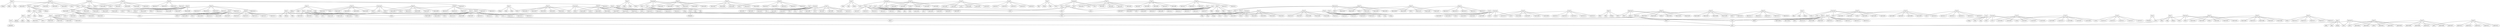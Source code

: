 graph topology {
Aclient01 [shape="ellipse"];
Adcop [shape="ellipse"];
Adns [shape="ellipse"];
Arlg [shape="ellipse"];
Artr1 [shape="ellipse"];
Artr2 [shape="ellipse"];
Artr3 [shape="ellipse"];
Artr4 [shape="ellipse"];
Artr5 [shape="ellipse"];
Aserver01 [shape="ellipse"];
Aserver02 [shape="ellipse"];
Aserver03 [shape="ellipse"];
Aserver04 [shape="ellipse"];
Aserver05 [shape="ellipse"];
Aserver06 [shape="ellipse"];
Aserver07 [shape="ellipse"];
Aserver08 [shape="ellipse"];
Aserver09 [shape="ellipse"];
Aserver10 [shape="ellipse"];
Aserver11 [shape="ellipse"];
Aserver12 [shape="ellipse"];
Aserver13 [shape="ellipse"];
Aserver14 [shape="ellipse"];
Aserver15 [shape="ellipse"];
Bdcop [shape="ellipse"];
Bdns [shape="ellipse"];
Brlg [shape="ellipse"];
Brtr1 [shape="ellipse"];
Brtr2 [shape="ellipse"];
Brtr3 [shape="ellipse"];
Brtr4 [shape="ellipse"];
Brtr5 [shape="ellipse"];
Bserver01 [shape="ellipse"];
Bserver02 [shape="ellipse"];
Bserver03 [shape="ellipse"];
Bserver04 [shape="ellipse"];
Bserver05 [shape="ellipse"];
Bserver06 [shape="ellipse"];
Bserver07 [shape="ellipse"];
Bserver08 [shape="ellipse"];
Bserver09 [shape="ellipse"];
Bserver10 [shape="ellipse"];
Bserver11 [shape="ellipse"];
Bserver12 [shape="ellipse"];
Bserver13 [shape="ellipse"];
Bserver14 [shape="ellipse"];
Bserver15 [shape="ellipse"];
Cdcop [shape="ellipse"];
Cdns [shape="ellipse"];
Crlg [shape="ellipse"];
Crtr1 [shape="ellipse"];
Crtr2 [shape="ellipse"];
Crtr3 [shape="ellipse"];
Crtr4 [shape="ellipse"];
Crtr5 [shape="ellipse"];
Cserver01 [shape="ellipse"];
Cserver02 [shape="ellipse"];
Cserver03 [shape="ellipse"];
Cserver04 [shape="ellipse"];
Cserver05 [shape="ellipse"];
Cserver06 [shape="ellipse"];
Cserver07 [shape="ellipse"];
Cserver08 [shape="ellipse"];
Cserver09 [shape="ellipse"];
Cserver10 [shape="ellipse"];
Cserver11 [shape="ellipse"];
Cserver12 [shape="ellipse"];
Cserver13 [shape="ellipse"];
Cserver14 [shape="ellipse"];
Cserver15 [shape="ellipse"];
Ddcop [shape="ellipse"];
Ddns [shape="ellipse"];
Drlg [shape="ellipse"];
Drtr1 [shape="ellipse"];
Drtr2 [shape="ellipse"];
Drtr3 [shape="ellipse"];
Drtr4 [shape="ellipse"];
Drtr5 [shape="ellipse"];
Dserver01 [shape="ellipse"];
Dserver02 [shape="ellipse"];
Dserver03 [shape="ellipse"];
Dserver04 [shape="ellipse"];
Dserver05 [shape="ellipse"];
Dserver06 [shape="ellipse"];
Dserver07 [shape="ellipse"];
Dserver08 [shape="ellipse"];
Dserver09 [shape="ellipse"];
Dserver10 [shape="ellipse"];
Dserver11 [shape="ellipse"];
Dserver12 [shape="ellipse"];
Dserver13 [shape="ellipse"];
Dserver14 [shape="ellipse"];
Dserver15 [shape="ellipse"];
Edcop [shape="ellipse"];
Edns [shape="ellipse"];
Erlg [shape="ellipse"];
Ertr1 [shape="ellipse"];
Ertr2 [shape="ellipse"];
Ertr3 [shape="ellipse"];
Ertr4 [shape="ellipse"];
Ertr5 [shape="ellipse"];
Eserver01 [shape="ellipse"];
Eserver02 [shape="ellipse"];
Eserver03 [shape="ellipse"];
Eserver04 [shape="ellipse"];
Eserver05 [shape="ellipse"];
Eserver06 [shape="ellipse"];
Eserver07 [shape="ellipse"];
Eserver08 [shape="ellipse"];
Eserver09 [shape="ellipse"];
Eserver10 [shape="ellipse"];
Eserver11 [shape="ellipse"];
Eserver12 [shape="ellipse"];
Eserver13 [shape="ellipse"];
Eserver14 [shape="ellipse"];
Eserver15 [shape="ellipse"];
Fclient01 [shape="ellipse"];
Fdcop [shape="ellipse"];
Fdns [shape="ellipse"];
Frlg [shape="ellipse"];
Frtr1 [shape="ellipse"];
Frtr2 [shape="ellipse"];
Frtr3 [shape="ellipse"];
Frtr4 [shape="ellipse"];
Frtr5 [shape="ellipse"];
Fserver01 [shape="ellipse"];
Fserver02 [shape="ellipse"];
Fserver03 [shape="ellipse"];
Fserver04 [shape="ellipse"];
Fserver05 [shape="ellipse"];
Fserver06 [shape="ellipse"];
Fserver07 [shape="ellipse"];
Fserver08 [shape="ellipse"];
Fserver09 [shape="ellipse"];
Fserver10 [shape="ellipse"];
Fserver11 [shape="ellipse"];
Fserver12 [shape="ellipse"];
Fserver13 [shape="ellipse"];
Fserver14 [shape="ellipse"];
Fserver15 [shape="ellipse"];
Gdcop [shape="ellipse"];
Gdns [shape="ellipse"];
Grlg [shape="ellipse"];
Grtr1 [shape="ellipse"];
Grtr2 [shape="ellipse"];
Grtr3 [shape="ellipse"];
Grtr4 [shape="ellipse"];
Grtr5 [shape="ellipse"];
Gserver01 [shape="ellipse"];
Gserver02 [shape="ellipse"];
Gserver03 [shape="ellipse"];
Gserver04 [shape="ellipse"];
Gserver05 [shape="ellipse"];
Gserver06 [shape="ellipse"];
Gserver07 [shape="ellipse"];
Gserver08 [shape="ellipse"];
Gserver09 [shape="ellipse"];
Gserver10 [shape="ellipse"];
Gserver11 [shape="ellipse"];
Gserver12 [shape="ellipse"];
Gserver13 [shape="ellipse"];
Gserver14 [shape="ellipse"];
Gserver15 [shape="ellipse"];
Hdcop [shape="ellipse"];
Hdns [shape="ellipse"];
Hrlg [shape="ellipse"];
Hrtr1 [shape="ellipse"];
Hrtr2 [shape="ellipse"];
Hrtr3 [shape="ellipse"];
Hrtr4 [shape="ellipse"];
Hrtr5 [shape="ellipse"];
Hserver01 [shape="ellipse"];
Hserver02 [shape="ellipse"];
Hserver03 [shape="ellipse"];
Hserver04 [shape="ellipse"];
Hserver05 [shape="ellipse"];
Hserver06 [shape="ellipse"];
Hserver07 [shape="ellipse"];
Hserver08 [shape="ellipse"];
Hserver09 [shape="ellipse"];
Hserver10 [shape="ellipse"];
Hserver11 [shape="ellipse"];
Hserver12 [shape="ellipse"];
Hserver13 [shape="ellipse"];
Hserver14 [shape="ellipse"];
Hserver15 [shape="ellipse"];
Idcop [shape="ellipse"];
Idns [shape="ellipse"];
Irlg [shape="ellipse"];
Irtr1 [shape="ellipse"];
Irtr2 [shape="ellipse"];
Irtr3 [shape="ellipse"];
Irtr4 [shape="ellipse"];
Irtr5 [shape="ellipse"];
Iserver01 [shape="ellipse"];
Iserver02 [shape="ellipse"];
Iserver03 [shape="ellipse"];
Iserver04 [shape="ellipse"];
Iserver05 [shape="ellipse"];
Iserver06 [shape="ellipse"];
Iserver07 [shape="ellipse"];
Iserver08 [shape="ellipse"];
Iserver09 [shape="ellipse"];
Iserver10 [shape="ellipse"];
Iserver11 [shape="ellipse"];
Iserver12 [shape="ellipse"];
Iserver13 [shape="ellipse"];
Iserver14 [shape="ellipse"];
Iserver15 [shape="ellipse"];
Jdcop [shape="ellipse"];
Jdns [shape="ellipse"];
Jrlg [shape="ellipse"];
Jrtr1 [shape="ellipse"];
Jrtr2 [shape="ellipse"];
Jrtr3 [shape="ellipse"];
Jrtr4 [shape="ellipse"];
Jrtr5 [shape="ellipse"];
Jserver01 [shape="ellipse"];
Jserver02 [shape="ellipse"];
Jserver03 [shape="ellipse"];
Jserver04 [shape="ellipse"];
Jserver05 [shape="ellipse"];
Jserver06 [shape="ellipse"];
Jserver07 [shape="ellipse"];
Jserver08 [shape="ellipse"];
Jserver09 [shape="ellipse"];
Jserver10 [shape="ellipse"];
Jserver11 [shape="ellipse"];
Jserver12 [shape="ellipse"];
Jserver13 [shape="ellipse"];
Jserver14 [shape="ellipse"];
Jserver15 [shape="ellipse"];
Kdcop [shape="ellipse"];
Kdns [shape="ellipse"];
Krlg [shape="ellipse"];
Krtr1 [shape="ellipse"];
Krtr2 [shape="ellipse"];
Krtr3 [shape="ellipse"];
Krtr4 [shape="ellipse"];
Krtr5 [shape="ellipse"];
Kserver01 [shape="ellipse"];
Kserver02 [shape="ellipse"];
Kserver03 [shape="ellipse"];
Kserver04 [shape="ellipse"];
Kserver05 [shape="ellipse"];
Kserver06 [shape="ellipse"];
Kserver07 [shape="ellipse"];
Kserver08 [shape="ellipse"];
Kserver09 [shape="ellipse"];
Kserver10 [shape="ellipse"];
Kserver11 [shape="ellipse"];
Kserver12 [shape="ellipse"];
Kserver13 [shape="ellipse"];
Kserver14 [shape="ellipse"];
Kserver15 [shape="ellipse"];
Ldcop [shape="ellipse"];
Ldns [shape="ellipse"];
Lrlg [shape="ellipse"];
Lrtr1 [shape="ellipse"];
Lrtr2 [shape="ellipse"];
Lrtr3 [shape="ellipse"];
Lrtr4 [shape="ellipse"];
Lrtr5 [shape="ellipse"];
Lserver01 [shape="ellipse"];
Lserver02 [shape="ellipse"];
Lserver03 [shape="ellipse"];
Lserver04 [shape="ellipse"];
Lserver05 [shape="ellipse"];
Lserver06 [shape="ellipse"];
Lserver07 [shape="ellipse"];
Lserver08 [shape="ellipse"];
Lserver09 [shape="ellipse"];
Lserver10 [shape="ellipse"];
Lserver11 [shape="ellipse"];
Lserver12 [shape="ellipse"];
Lserver13 [shape="ellipse"];
Lserver14 [shape="ellipse"];
Lserver15 [shape="ellipse"];
Mdcop [shape="ellipse"];
Mdns [shape="ellipse"];
Mrlg [shape="ellipse"];
Mrtr1 [shape="ellipse"];
Mrtr2 [shape="ellipse"];
Mrtr3 [shape="ellipse"];
Mrtr4 [shape="ellipse"];
Mrtr5 [shape="ellipse"];
Mserver01 [shape="ellipse"];
Mserver02 [shape="ellipse"];
Mserver03 [shape="ellipse"];
Mserver04 [shape="ellipse"];
Mserver05 [shape="ellipse"];
Mserver06 [shape="ellipse"];
Mserver07 [shape="ellipse"];
Mserver08 [shape="ellipse"];
Mserver09 [shape="ellipse"];
Mserver10 [shape="ellipse"];
Mserver11 [shape="ellipse"];
Mserver12 [shape="ellipse"];
Mserver13 [shape="ellipse"];
Mserver14 [shape="ellipse"];
Mserver15 [shape="ellipse"];
Ndcop [shape="ellipse"];
Ndns [shape="ellipse"];
Nrlg [shape="ellipse"];
Nrtr1 [shape="ellipse"];
Nrtr2 [shape="ellipse"];
Nrtr3 [shape="ellipse"];
Nrtr4 [shape="ellipse"];
Nrtr5 [shape="ellipse"];
Nserver01 [shape="ellipse"];
Nserver02 [shape="ellipse"];
Nserver03 [shape="ellipse"];
Nserver04 [shape="ellipse"];
Nserver05 [shape="ellipse"];
Nserver06 [shape="ellipse"];
Nserver07 [shape="ellipse"];
Nserver08 [shape="ellipse"];
Nserver09 [shape="ellipse"];
Nserver10 [shape="ellipse"];
Nserver11 [shape="ellipse"];
Nserver12 [shape="ellipse"];
Nserver13 [shape="ellipse"];
Nserver14 [shape="ellipse"];
Nserver15 [shape="ellipse"];
Odcop [shape="ellipse"];
Odns [shape="ellipse"];
Orlg [shape="ellipse"];
Ortr1 [shape="ellipse"];
Ortr2 [shape="ellipse"];
Ortr3 [shape="ellipse"];
Ortr4 [shape="ellipse"];
Ortr5 [shape="ellipse"];
Oserver01 [shape="ellipse"];
Oserver02 [shape="ellipse"];
Oserver03 [shape="ellipse"];
Oserver04 [shape="ellipse"];
Oserver05 [shape="ellipse"];
Oserver06 [shape="ellipse"];
Oserver07 [shape="ellipse"];
Oserver08 [shape="ellipse"];
Oserver09 [shape="ellipse"];
Oserver10 [shape="ellipse"];
Oserver11 [shape="ellipse"];
Oserver12 [shape="ellipse"];
Oserver13 [shape="ellipse"];
Oserver14 [shape="ellipse"];
Oserver15 [shape="ellipse"];
Pclient01 [shape="ellipse"];
Pdcop [shape="ellipse"];
Pdns [shape="ellipse"];
Prlg [shape="ellipse"];
Prtr1 [shape="ellipse"];
Prtr2 [shape="ellipse"];
Prtr3 [shape="ellipse"];
Prtr4 [shape="ellipse"];
Prtr5 [shape="ellipse"];
Pserver01 [shape="ellipse"];
Pserver02 [shape="ellipse"];
Pserver03 [shape="ellipse"];
Pserver04 [shape="ellipse"];
Pserver05 [shape="ellipse"];
Pserver06 [shape="ellipse"];
Pserver07 [shape="ellipse"];
Pserver08 [shape="ellipse"];
Pserver09 [shape="ellipse"];
Pserver10 [shape="ellipse"];
Pserver11 [shape="ellipse"];
Pserver12 [shape="ellipse"];
Pserver13 [shape="ellipse"];
Pserver14 [shape="ellipse"];
Pserver15 [shape="ellipse"];
Qdcop [shape="ellipse"];
Qdns [shape="ellipse"];
Qrlg [shape="ellipse"];
Qrtr1 [shape="ellipse"];
Qrtr2 [shape="ellipse"];
Qrtr3 [shape="ellipse"];
Qrtr4 [shape="ellipse"];
Qrtr5 [shape="ellipse"];
Qserver01 [shape="ellipse"];
Qserver02 [shape="ellipse"];
Qserver03 [shape="ellipse"];
Qserver04 [shape="ellipse"];
Qserver05 [shape="ellipse"];
Qserver06 [shape="ellipse"];
Qserver07 [shape="ellipse"];
Qserver08 [shape="ellipse"];
Qserver09 [shape="ellipse"];
Qserver10 [shape="ellipse"];
Qserver11 [shape="ellipse"];
Qserver12 [shape="ellipse"];
Qserver13 [shape="ellipse"];
Qserver14 [shape="ellipse"];
Qserver15 [shape="ellipse"];
Rdcop [shape="ellipse"];
Rdns [shape="ellipse"];
Rrlg [shape="ellipse"];
Rrtr1 [shape="ellipse"];
Rrtr2 [shape="ellipse"];
Rrtr3 [shape="ellipse"];
Rrtr4 [shape="ellipse"];
Rrtr5 [shape="ellipse"];
Rserver01 [shape="ellipse"];
Rserver02 [shape="ellipse"];
Rserver03 [shape="ellipse"];
Rserver04 [shape="ellipse"];
Rserver05 [shape="ellipse"];
Rserver06 [shape="ellipse"];
Rserver07 [shape="ellipse"];
Rserver08 [shape="ellipse"];
Rserver09 [shape="ellipse"];
Rserver10 [shape="ellipse"];
Rserver11 [shape="ellipse"];
Rserver12 [shape="ellipse"];
Rserver13 [shape="ellipse"];
Rserver14 [shape="ellipse"];
Rserver15 [shape="ellipse"];
Sdcop [shape="ellipse"];
Sdns [shape="ellipse"];
Srlg [shape="ellipse"];
Srtr1 [shape="ellipse"];
Srtr2 [shape="ellipse"];
Srtr3 [shape="ellipse"];
Srtr4 [shape="ellipse"];
Srtr5 [shape="ellipse"];
Sserver01 [shape="ellipse"];
Sserver02 [shape="ellipse"];
Sserver03 [shape="ellipse"];
Sserver04 [shape="ellipse"];
Sserver05 [shape="ellipse"];
Sserver06 [shape="ellipse"];
Sserver07 [shape="ellipse"];
Sserver08 [shape="ellipse"];
Sserver09 [shape="ellipse"];
Sserver10 [shape="ellipse"];
Sserver11 [shape="ellipse"];
Sserver12 [shape="ellipse"];
Sserver13 [shape="ellipse"];
Sserver14 [shape="ellipse"];
Sserver15 [shape="ellipse"];
Tdcop [shape="ellipse"];
Tdns [shape="ellipse"];
Trlg [shape="ellipse"];
Trtr1 [shape="ellipse"];
Trtr2 [shape="ellipse"];
Trtr3 [shape="ellipse"];
Trtr4 [shape="ellipse"];
Trtr5 [shape="ellipse"];
Tserver01 [shape="ellipse"];
Tserver02 [shape="ellipse"];
Tserver03 [shape="ellipse"];
Tserver04 [shape="ellipse"];
Tserver05 [shape="ellipse"];
Tserver06 [shape="ellipse"];
Tserver07 [shape="ellipse"];
Tserver08 [shape="ellipse"];
Tserver09 [shape="ellipse"];
Tserver10 [shape="ellipse"];
Tserver11 [shape="ellipse"];
Tserver12 [shape="ellipse"];
Tserver13 [shape="ellipse"];
Tserver14 [shape="ellipse"];
Tserver15 [shape="ellipse"];
"Brtr1" -- "Artr1";
"Crtr1" -- "Artr1";
"Grtr1" -- "Crtr1";
"Hrtr1" -- "Crtr1";
"Irtr1" -- "Frtr1";
"Jrtr1" -- "Frtr1";
"Lrtr1" -- "Jrtr1";
"Mrtr1" -- "Grtr1";
"Nrtr1" -- "Ertr1";
"Nrtr1" -- "Irtr1";
"Ortr1" -- "Mrtr1";
"Prtr1" -- "Artr1";
"Qrtr1" -- "Grtr1";
"Qrtr1" -- "Krtr1";
"Rrtr1" -- "Drtr1";
"Rrtr1" -- "Frtr1";
"Rrtr1" -- "Grtr1";
"Srtr1" -- "Crtr1";
"Trtr1" -- "Jrtr1";
Acsw [shape="box"];
"Acsw" -- "Aclient01";
"Acsw" -- "Artr1";
Asw1 [shape="box"];
"Asw1" -- "Adcop";
"Asw1" -- "Adns";
"Asw1" -- "Arlg";
"Asw1" -- "Artr2";
Asw2 [shape="box"];
"Asw2" -- "Artr3";
"Asw2" -- "Aserver01";
"Asw2" -- "Aserver02";
"Asw2" -- "Aserver03";
"Asw2" -- "Aserver04";
"Asw2" -- "Aserver05";
Asw3 [shape="box"];
"Asw3" -- "Artr4";
"Asw3" -- "Aserver06";
"Asw3" -- "Aserver07";
"Asw3" -- "Aserver08";
"Asw3" -- "Aserver09";
"Asw3" -- "Aserver10";
Asw4 [shape="box"];
"Asw4" -- "Artr5";
"Asw4" -- "Aserver11";
"Asw4" -- "Aserver12";
"Asw4" -- "Aserver13";
"Asw4" -- "Aserver14";
"Asw4" -- "Aserver15";
Aswcore [shape="box"];
"Aswcore" -- "Artr1";
"Aswcore" -- "Artr2";
"Aswcore" -- "Artr3";
"Aswcore" -- "Artr4";
"Aswcore" -- "Artr5";
Bsw1 [shape="box"];
"Bsw1" -- "Bdcop";
"Bsw1" -- "Bdns";
"Bsw1" -- "Brlg";
"Bsw1" -- "Brtr2";
Bsw2 [shape="box"];
"Bsw2" -- "Brtr3";
"Bsw2" -- "Bserver01";
"Bsw2" -- "Bserver02";
"Bsw2" -- "Bserver03";
"Bsw2" -- "Bserver04";
"Bsw2" -- "Bserver05";
Bsw3 [shape="box"];
"Bsw3" -- "Brtr4";
"Bsw3" -- "Bserver06";
"Bsw3" -- "Bserver07";
"Bsw3" -- "Bserver08";
"Bsw3" -- "Bserver09";
"Bsw3" -- "Bserver10";
Bsw4 [shape="box"];
"Bsw4" -- "Brtr5";
"Bsw4" -- "Bserver11";
"Bsw4" -- "Bserver12";
"Bsw4" -- "Bserver13";
"Bsw4" -- "Bserver14";
"Bsw4" -- "Bserver15";
Bswcore [shape="box"];
"Bswcore" -- "Brtr1";
"Bswcore" -- "Brtr2";
"Bswcore" -- "Brtr3";
"Bswcore" -- "Brtr4";
"Bswcore" -- "Brtr5";
Csw1 [shape="box"];
"Csw1" -- "Cdcop";
"Csw1" -- "Cdns";
"Csw1" -- "Crlg";
"Csw1" -- "Crtr2";
Csw2 [shape="box"];
"Csw2" -- "Crtr3";
"Csw2" -- "Cserver01";
"Csw2" -- "Cserver02";
"Csw2" -- "Cserver03";
"Csw2" -- "Cserver04";
"Csw2" -- "Cserver05";
Csw3 [shape="box"];
"Csw3" -- "Crtr4";
"Csw3" -- "Cserver06";
"Csw3" -- "Cserver07";
"Csw3" -- "Cserver08";
"Csw3" -- "Cserver09";
"Csw3" -- "Cserver10";
Csw4 [shape="box"];
"Csw4" -- "Crtr5";
"Csw4" -- "Cserver11";
"Csw4" -- "Cserver12";
"Csw4" -- "Cserver13";
"Csw4" -- "Cserver14";
"Csw4" -- "Cserver15";
Cswcore [shape="box"];
"Cswcore" -- "Crtr1";
"Cswcore" -- "Crtr2";
"Cswcore" -- "Crtr3";
"Cswcore" -- "Crtr4";
"Cswcore" -- "Crtr5";
Dsw1 [shape="box"];
"Dsw1" -- "Ddcop";
"Dsw1" -- "Ddns";
"Dsw1" -- "Drlg";
"Dsw1" -- "Drtr2";
Dsw2 [shape="box"];
"Dsw2" -- "Drtr3";
"Dsw2" -- "Dserver01";
"Dsw2" -- "Dserver02";
"Dsw2" -- "Dserver03";
"Dsw2" -- "Dserver04";
"Dsw2" -- "Dserver05";
Dsw3 [shape="box"];
"Dsw3" -- "Drtr4";
"Dsw3" -- "Dserver06";
"Dsw3" -- "Dserver07";
"Dsw3" -- "Dserver08";
"Dsw3" -- "Dserver09";
"Dsw3" -- "Dserver10";
Dsw4 [shape="box"];
"Dsw4" -- "Drtr5";
"Dsw4" -- "Dserver11";
"Dsw4" -- "Dserver12";
"Dsw4" -- "Dserver13";
"Dsw4" -- "Dserver14";
"Dsw4" -- "Dserver15";
Dswcore [shape="box"];
"Dswcore" -- "Drtr1";
"Dswcore" -- "Drtr2";
"Dswcore" -- "Drtr3";
"Dswcore" -- "Drtr4";
"Dswcore" -- "Drtr5";
Esw1 [shape="box"];
"Esw1" -- "Edcop";
"Esw1" -- "Edns";
"Esw1" -- "Erlg";
"Esw1" -- "Ertr2";
Esw2 [shape="box"];
"Esw2" -- "Ertr3";
"Esw2" -- "Eserver01";
"Esw2" -- "Eserver02";
"Esw2" -- "Eserver03";
"Esw2" -- "Eserver04";
"Esw2" -- "Eserver05";
Esw3 [shape="box"];
"Esw3" -- "Ertr4";
"Esw3" -- "Eserver06";
"Esw3" -- "Eserver07";
"Esw3" -- "Eserver08";
"Esw3" -- "Eserver09";
"Esw3" -- "Eserver10";
Esw4 [shape="box"];
"Esw4" -- "Ertr5";
"Esw4" -- "Eserver11";
"Esw4" -- "Eserver12";
"Esw4" -- "Eserver13";
"Esw4" -- "Eserver14";
"Esw4" -- "Eserver15";
Eswcore [shape="box"];
"Eswcore" -- "Ertr1";
"Eswcore" -- "Ertr2";
"Eswcore" -- "Ertr3";
"Eswcore" -- "Ertr4";
"Eswcore" -- "Ertr5";
Fcsw [shape="box"];
"Fcsw" -- "Fclient01";
"Fcsw" -- "Frtr1";
Fsw1 [shape="box"];
"Fsw1" -- "Fdcop";
"Fsw1" -- "Fdns";
"Fsw1" -- "Frlg";
"Fsw1" -- "Frtr2";
Fsw2 [shape="box"];
"Fsw2" -- "Frtr3";
"Fsw2" -- "Fserver01";
"Fsw2" -- "Fserver02";
"Fsw2" -- "Fserver03";
"Fsw2" -- "Fserver04";
"Fsw2" -- "Fserver05";
Fsw3 [shape="box"];
"Fsw3" -- "Frtr4";
"Fsw3" -- "Fserver06";
"Fsw3" -- "Fserver07";
"Fsw3" -- "Fserver08";
"Fsw3" -- "Fserver09";
"Fsw3" -- "Fserver10";
Fsw4 [shape="box"];
"Fsw4" -- "Frtr5";
"Fsw4" -- "Fserver11";
"Fsw4" -- "Fserver12";
"Fsw4" -- "Fserver13";
"Fsw4" -- "Fserver14";
"Fsw4" -- "Fserver15";
Fswcore [shape="box"];
"Fswcore" -- "Frtr1";
"Fswcore" -- "Frtr2";
"Fswcore" -- "Frtr3";
"Fswcore" -- "Frtr4";
"Fswcore" -- "Frtr5";
Gsw1 [shape="box"];
"Gsw1" -- "Gdcop";
"Gsw1" -- "Gdns";
"Gsw1" -- "Grlg";
"Gsw1" -- "Grtr2";
Gsw2 [shape="box"];
"Gsw2" -- "Grtr3";
"Gsw2" -- "Gserver01";
"Gsw2" -- "Gserver02";
"Gsw2" -- "Gserver03";
"Gsw2" -- "Gserver04";
"Gsw2" -- "Gserver05";
Gsw3 [shape="box"];
"Gsw3" -- "Grtr4";
"Gsw3" -- "Gserver06";
"Gsw3" -- "Gserver07";
"Gsw3" -- "Gserver08";
"Gsw3" -- "Gserver09";
"Gsw3" -- "Gserver10";
Gsw4 [shape="box"];
"Gsw4" -- "Grtr5";
"Gsw4" -- "Gserver11";
"Gsw4" -- "Gserver12";
"Gsw4" -- "Gserver13";
"Gsw4" -- "Gserver14";
"Gsw4" -- "Gserver15";
Gswcore [shape="box"];
"Gswcore" -- "Grtr1";
"Gswcore" -- "Grtr2";
"Gswcore" -- "Grtr3";
"Gswcore" -- "Grtr4";
"Gswcore" -- "Grtr5";
Hsw1 [shape="box"];
"Hsw1" -- "Hdcop";
"Hsw1" -- "Hdns";
"Hsw1" -- "Hrlg";
"Hsw1" -- "Hrtr2";
Hsw2 [shape="box"];
"Hsw2" -- "Hrtr3";
"Hsw2" -- "Hserver01";
"Hsw2" -- "Hserver02";
"Hsw2" -- "Hserver03";
"Hsw2" -- "Hserver04";
"Hsw2" -- "Hserver05";
Hsw3 [shape="box"];
"Hsw3" -- "Hrtr4";
"Hsw3" -- "Hserver06";
"Hsw3" -- "Hserver07";
"Hsw3" -- "Hserver08";
"Hsw3" -- "Hserver09";
"Hsw3" -- "Hserver10";
Hsw4 [shape="box"];
"Hsw4" -- "Hrtr5";
"Hsw4" -- "Hserver11";
"Hsw4" -- "Hserver12";
"Hsw4" -- "Hserver13";
"Hsw4" -- "Hserver14";
"Hsw4" -- "Hserver15";
Hswcore [shape="box"];
"Hswcore" -- "Hrtr1";
"Hswcore" -- "Hrtr2";
"Hswcore" -- "Hrtr3";
"Hswcore" -- "Hrtr4";
"Hswcore" -- "Hrtr5";
Isw1 [shape="box"];
"Isw1" -- "Idcop";
"Isw1" -- "Idns";
"Isw1" -- "Irlg";
"Isw1" -- "Irtr2";
Isw2 [shape="box"];
"Isw2" -- "Irtr3";
"Isw2" -- "Iserver01";
"Isw2" -- "Iserver02";
"Isw2" -- "Iserver03";
"Isw2" -- "Iserver04";
"Isw2" -- "Iserver05";
Isw3 [shape="box"];
"Isw3" -- "Irtr4";
"Isw3" -- "Iserver06";
"Isw3" -- "Iserver07";
"Isw3" -- "Iserver08";
"Isw3" -- "Iserver09";
"Isw3" -- "Iserver10";
Isw4 [shape="box"];
"Isw4" -- "Irtr5";
"Isw4" -- "Iserver11";
"Isw4" -- "Iserver12";
"Isw4" -- "Iserver13";
"Isw4" -- "Iserver14";
"Isw4" -- "Iserver15";
Iswcore [shape="box"];
"Iswcore" -- "Irtr1";
"Iswcore" -- "Irtr2";
"Iswcore" -- "Irtr3";
"Iswcore" -- "Irtr4";
"Iswcore" -- "Irtr5";
Jsw1 [shape="box"];
"Jsw1" -- "Jdcop";
"Jsw1" -- "Jdns";
"Jsw1" -- "Jrlg";
"Jsw1" -- "Jrtr2";
Jsw2 [shape="box"];
"Jsw2" -- "Jrtr3";
"Jsw2" -- "Jserver01";
"Jsw2" -- "Jserver02";
"Jsw2" -- "Jserver03";
"Jsw2" -- "Jserver04";
"Jsw2" -- "Jserver05";
Jsw3 [shape="box"];
"Jsw3" -- "Jrtr4";
"Jsw3" -- "Jserver06";
"Jsw3" -- "Jserver07";
"Jsw3" -- "Jserver08";
"Jsw3" -- "Jserver09";
"Jsw3" -- "Jserver10";
Jsw4 [shape="box"];
"Jsw4" -- "Jrtr5";
"Jsw4" -- "Jserver11";
"Jsw4" -- "Jserver12";
"Jsw4" -- "Jserver13";
"Jsw4" -- "Jserver14";
"Jsw4" -- "Jserver15";
Jswcore [shape="box"];
"Jswcore" -- "Jrtr1";
"Jswcore" -- "Jrtr2";
"Jswcore" -- "Jrtr3";
"Jswcore" -- "Jrtr4";
"Jswcore" -- "Jrtr5";
Ksw1 [shape="box"];
"Ksw1" -- "Kdcop";
"Ksw1" -- "Kdns";
"Ksw1" -- "Krlg";
"Ksw1" -- "Krtr2";
Ksw2 [shape="box"];
"Ksw2" -- "Krtr3";
"Ksw2" -- "Kserver01";
"Ksw2" -- "Kserver02";
"Ksw2" -- "Kserver03";
"Ksw2" -- "Kserver04";
"Ksw2" -- "Kserver05";
Ksw3 [shape="box"];
"Ksw3" -- "Krtr4";
"Ksw3" -- "Kserver06";
"Ksw3" -- "Kserver07";
"Ksw3" -- "Kserver08";
"Ksw3" -- "Kserver09";
"Ksw3" -- "Kserver10";
Ksw4 [shape="box"];
"Ksw4" -- "Krtr5";
"Ksw4" -- "Kserver11";
"Ksw4" -- "Kserver12";
"Ksw4" -- "Kserver13";
"Ksw4" -- "Kserver14";
"Ksw4" -- "Kserver15";
Kswcore [shape="box"];
"Kswcore" -- "Krtr1";
"Kswcore" -- "Krtr2";
"Kswcore" -- "Krtr3";
"Kswcore" -- "Krtr4";
"Kswcore" -- "Krtr5";
Lsw1 [shape="box"];
"Lsw1" -- "Ldcop";
"Lsw1" -- "Ldns";
"Lsw1" -- "Lrlg";
"Lsw1" -- "Lrtr2";
Lsw2 [shape="box"];
"Lsw2" -- "Lrtr3";
"Lsw2" -- "Lserver01";
"Lsw2" -- "Lserver02";
"Lsw2" -- "Lserver03";
"Lsw2" -- "Lserver04";
"Lsw2" -- "Lserver05";
Lsw3 [shape="box"];
"Lsw3" -- "Lrtr4";
"Lsw3" -- "Lserver06";
"Lsw3" -- "Lserver07";
"Lsw3" -- "Lserver08";
"Lsw3" -- "Lserver09";
"Lsw3" -- "Lserver10";
Lsw4 [shape="box"];
"Lsw4" -- "Lrtr5";
"Lsw4" -- "Lserver11";
"Lsw4" -- "Lserver12";
"Lsw4" -- "Lserver13";
"Lsw4" -- "Lserver14";
"Lsw4" -- "Lserver15";
Lswcore [shape="box"];
"Lswcore" -- "Lrtr1";
"Lswcore" -- "Lrtr2";
"Lswcore" -- "Lrtr3";
"Lswcore" -- "Lrtr4";
"Lswcore" -- "Lrtr5";
Msw1 [shape="box"];
"Msw1" -- "Mdcop";
"Msw1" -- "Mdns";
"Msw1" -- "Mrlg";
"Msw1" -- "Mrtr2";
Msw2 [shape="box"];
"Msw2" -- "Mrtr3";
"Msw2" -- "Mserver01";
"Msw2" -- "Mserver02";
"Msw2" -- "Mserver03";
"Msw2" -- "Mserver04";
"Msw2" -- "Mserver05";
Msw3 [shape="box"];
"Msw3" -- "Mrtr4";
"Msw3" -- "Mserver06";
"Msw3" -- "Mserver07";
"Msw3" -- "Mserver08";
"Msw3" -- "Mserver09";
"Msw3" -- "Mserver10";
Msw4 [shape="box"];
"Msw4" -- "Mrtr5";
"Msw4" -- "Mserver11";
"Msw4" -- "Mserver12";
"Msw4" -- "Mserver13";
"Msw4" -- "Mserver14";
"Msw4" -- "Mserver15";
Mswcore [shape="box"];
"Mswcore" -- "Mrtr1";
"Mswcore" -- "Mrtr2";
"Mswcore" -- "Mrtr3";
"Mswcore" -- "Mrtr4";
"Mswcore" -- "Mrtr5";
Nsw1 [shape="box"];
"Nsw1" -- "Ndcop";
"Nsw1" -- "Ndns";
"Nsw1" -- "Nrlg";
"Nsw1" -- "Nrtr2";
Nsw2 [shape="box"];
"Nsw2" -- "Nrtr3";
"Nsw2" -- "Nserver01";
"Nsw2" -- "Nserver02";
"Nsw2" -- "Nserver03";
"Nsw2" -- "Nserver04";
"Nsw2" -- "Nserver05";
Nsw3 [shape="box"];
"Nsw3" -- "Nrtr4";
"Nsw3" -- "Nserver06";
"Nsw3" -- "Nserver07";
"Nsw3" -- "Nserver08";
"Nsw3" -- "Nserver09";
"Nsw3" -- "Nserver10";
Nsw4 [shape="box"];
"Nsw4" -- "Nrtr5";
"Nsw4" -- "Nserver11";
"Nsw4" -- "Nserver12";
"Nsw4" -- "Nserver13";
"Nsw4" -- "Nserver14";
"Nsw4" -- "Nserver15";
Nswcore [shape="box"];
"Nswcore" -- "Nrtr1";
"Nswcore" -- "Nrtr2";
"Nswcore" -- "Nrtr3";
"Nswcore" -- "Nrtr4";
"Nswcore" -- "Nrtr5";
Osw1 [shape="box"];
"Osw1" -- "Odcop";
"Osw1" -- "Odns";
"Osw1" -- "Orlg";
"Osw1" -- "Ortr2";
Osw2 [shape="box"];
"Osw2" -- "Ortr3";
"Osw2" -- "Oserver01";
"Osw2" -- "Oserver02";
"Osw2" -- "Oserver03";
"Osw2" -- "Oserver04";
"Osw2" -- "Oserver05";
Osw3 [shape="box"];
"Osw3" -- "Ortr4";
"Osw3" -- "Oserver06";
"Osw3" -- "Oserver07";
"Osw3" -- "Oserver08";
"Osw3" -- "Oserver09";
"Osw3" -- "Oserver10";
Osw4 [shape="box"];
"Osw4" -- "Ortr5";
"Osw4" -- "Oserver11";
"Osw4" -- "Oserver12";
"Osw4" -- "Oserver13";
"Osw4" -- "Oserver14";
"Osw4" -- "Oserver15";
Oswcore [shape="box"];
"Oswcore" -- "Ortr1";
"Oswcore" -- "Ortr2";
"Oswcore" -- "Ortr3";
"Oswcore" -- "Ortr4";
"Oswcore" -- "Ortr5";
Pcsw [shape="box"];
"Pcsw" -- "Pclient01";
"Pcsw" -- "Prtr1";
Psw1 [shape="box"];
"Psw1" -- "Pdcop";
"Psw1" -- "Pdns";
"Psw1" -- "Prlg";
"Psw1" -- "Prtr2";
Psw2 [shape="box"];
"Psw2" -- "Prtr3";
"Psw2" -- "Pserver01";
"Psw2" -- "Pserver02";
"Psw2" -- "Pserver03";
"Psw2" -- "Pserver04";
"Psw2" -- "Pserver05";
Psw3 [shape="box"];
"Psw3" -- "Prtr4";
"Psw3" -- "Pserver06";
"Psw3" -- "Pserver07";
"Psw3" -- "Pserver08";
"Psw3" -- "Pserver09";
"Psw3" -- "Pserver10";
Psw4 [shape="box"];
"Psw4" -- "Prtr5";
"Psw4" -- "Pserver11";
"Psw4" -- "Pserver12";
"Psw4" -- "Pserver13";
"Psw4" -- "Pserver14";
"Psw4" -- "Pserver15";
Pswcore [shape="box"];
"Pswcore" -- "Prtr1";
"Pswcore" -- "Prtr2";
"Pswcore" -- "Prtr3";
"Pswcore" -- "Prtr4";
"Pswcore" -- "Prtr5";
Qsw1 [shape="box"];
"Qsw1" -- "Qdcop";
"Qsw1" -- "Qdns";
"Qsw1" -- "Qrlg";
"Qsw1" -- "Qrtr2";
Qsw2 [shape="box"];
"Qsw2" -- "Qrtr3";
"Qsw2" -- "Qserver01";
"Qsw2" -- "Qserver02";
"Qsw2" -- "Qserver03";
"Qsw2" -- "Qserver04";
"Qsw2" -- "Qserver05";
Qsw3 [shape="box"];
"Qsw3" -- "Qrtr4";
"Qsw3" -- "Qserver06";
"Qsw3" -- "Qserver07";
"Qsw3" -- "Qserver08";
"Qsw3" -- "Qserver09";
"Qsw3" -- "Qserver10";
Qsw4 [shape="box"];
"Qsw4" -- "Qrtr5";
"Qsw4" -- "Qserver11";
"Qsw4" -- "Qserver12";
"Qsw4" -- "Qserver13";
"Qsw4" -- "Qserver14";
"Qsw4" -- "Qserver15";
Qswcore [shape="box"];
"Qswcore" -- "Qrtr1";
"Qswcore" -- "Qrtr2";
"Qswcore" -- "Qrtr3";
"Qswcore" -- "Qrtr4";
"Qswcore" -- "Qrtr5";
Rsw1 [shape="box"];
"Rsw1" -- "Rdcop";
"Rsw1" -- "Rdns";
"Rsw1" -- "Rrlg";
"Rsw1" -- "Rrtr2";
Rsw2 [shape="box"];
"Rsw2" -- "Rrtr3";
"Rsw2" -- "Rserver01";
"Rsw2" -- "Rserver02";
"Rsw2" -- "Rserver03";
"Rsw2" -- "Rserver04";
"Rsw2" -- "Rserver05";
Rsw3 [shape="box"];
"Rsw3" -- "Rrtr4";
"Rsw3" -- "Rserver06";
"Rsw3" -- "Rserver07";
"Rsw3" -- "Rserver08";
"Rsw3" -- "Rserver09";
"Rsw3" -- "Rserver10";
Rsw4 [shape="box"];
"Rsw4" -- "Rrtr5";
"Rsw4" -- "Rserver11";
"Rsw4" -- "Rserver12";
"Rsw4" -- "Rserver13";
"Rsw4" -- "Rserver14";
"Rsw4" -- "Rserver15";
Rswcore [shape="box"];
"Rswcore" -- "Rrtr1";
"Rswcore" -- "Rrtr2";
"Rswcore" -- "Rrtr3";
"Rswcore" -- "Rrtr4";
"Rswcore" -- "Rrtr5";
Ssw1 [shape="box"];
"Ssw1" -- "Sdcop";
"Ssw1" -- "Sdns";
"Ssw1" -- "Srlg";
"Ssw1" -- "Srtr2";
Ssw2 [shape="box"];
"Ssw2" -- "Srtr3";
"Ssw2" -- "Sserver01";
"Ssw2" -- "Sserver02";
"Ssw2" -- "Sserver03";
"Ssw2" -- "Sserver04";
"Ssw2" -- "Sserver05";
Ssw3 [shape="box"];
"Ssw3" -- "Srtr4";
"Ssw3" -- "Sserver06";
"Ssw3" -- "Sserver07";
"Ssw3" -- "Sserver08";
"Ssw3" -- "Sserver09";
"Ssw3" -- "Sserver10";
Ssw4 [shape="box"];
"Ssw4" -- "Srtr5";
"Ssw4" -- "Sserver11";
"Ssw4" -- "Sserver12";
"Ssw4" -- "Sserver13";
"Ssw4" -- "Sserver14";
"Ssw4" -- "Sserver15";
Sswcore [shape="box"];
"Sswcore" -- "Srtr1";
"Sswcore" -- "Srtr2";
"Sswcore" -- "Srtr3";
"Sswcore" -- "Srtr4";
"Sswcore" -- "Srtr5";
Tsw1 [shape="box"];
"Tsw1" -- "Tdcop";
"Tsw1" -- "Tdns";
"Tsw1" -- "Trlg";
"Tsw1" -- "Trtr2";
Tsw2 [shape="box"];
"Tsw2" -- "Trtr3";
"Tsw2" -- "Tserver01";
"Tsw2" -- "Tserver02";
"Tsw2" -- "Tserver03";
"Tsw2" -- "Tserver04";
"Tsw2" -- "Tserver05";
Tsw3 [shape="box"];
"Tsw3" -- "Trtr4";
"Tsw3" -- "Tserver06";
"Tsw3" -- "Tserver07";
"Tsw3" -- "Tserver08";
"Tsw3" -- "Tserver09";
"Tsw3" -- "Tserver10";
Tsw4 [shape="box"];
"Tsw4" -- "Trtr5";
"Tsw4" -- "Tserver11";
"Tsw4" -- "Tserver12";
"Tsw4" -- "Tserver13";
"Tsw4" -- "Tserver14";
"Tsw4" -- "Tserver15";
Tswcore [shape="box"];
"Tswcore" -- "Trtr1";
"Tswcore" -- "Trtr2";
"Tswcore" -- "Trtr3";
"Tswcore" -- "Trtr4";
"Tswcore" -- "Trtr5";
}
